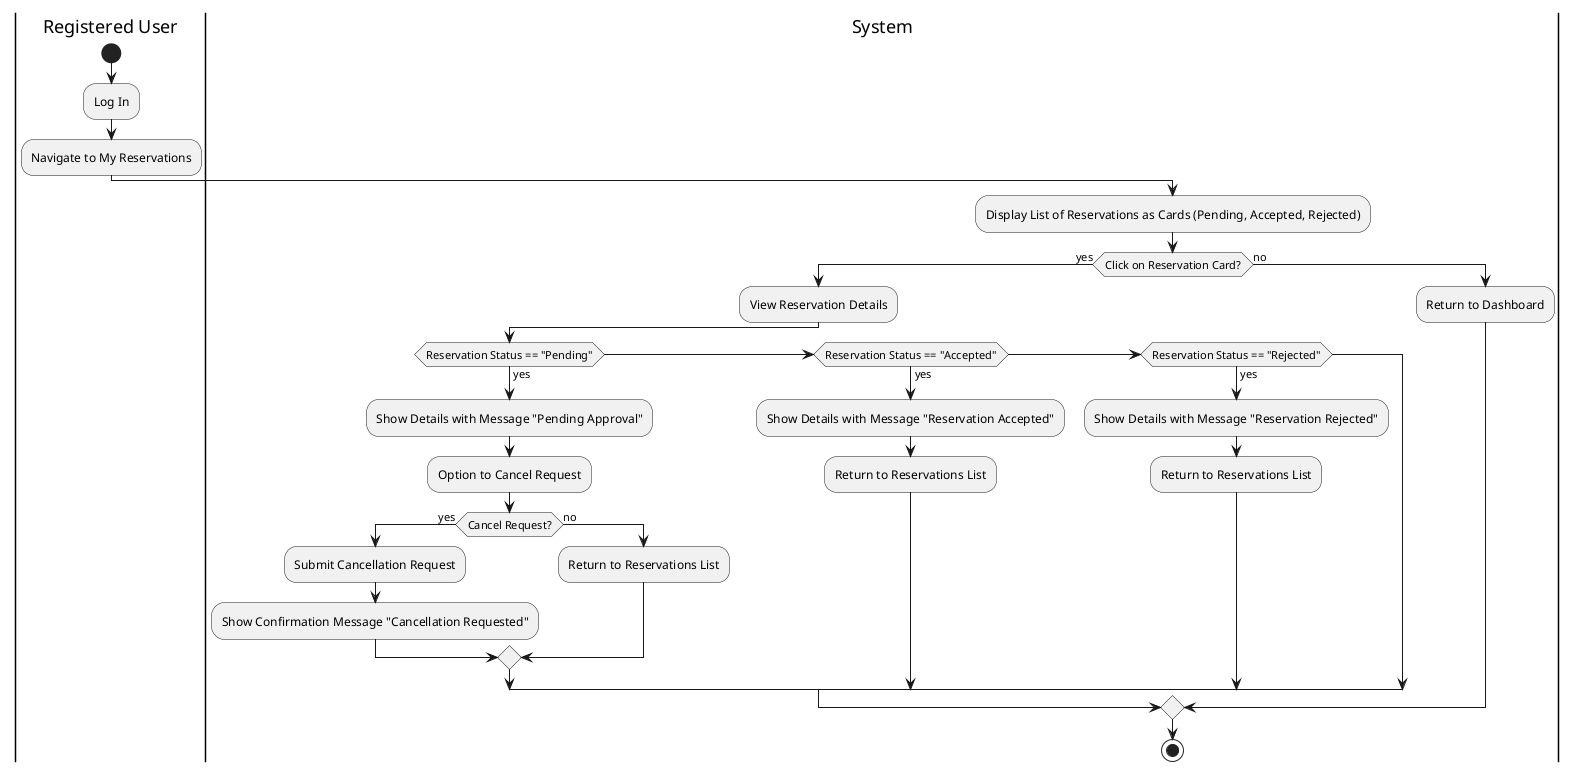 @startuml
|Registered User|
start
:Log In;
:Navigate to My Reservations;

|System|
:Display List of Reservations as Cards (Pending, Accepted, Rejected);

if (Click on Reservation Card?) then (yes)
    :View Reservation Details;
    
    if (Reservation Status == "Pending") then (yes)
        :Show Details with Message "Pending Approval";
        :Option to Cancel Request;
        if (Cancel Request?) then (yes)
            :Submit Cancellation Request;
            |System|
            :Show Confirmation Message "Cancellation Requested";
        else (no)
            :Return to Reservations List;
        endif
    else if (Reservation Status == "Accepted") then (yes)
        :Show Details with Message "Reservation Accepted";
        :Return to Reservations List;
       
    else if (Reservation Status == "Rejected") then (yes)
        :Show Details with Message "Reservation Rejected";
         :Return to Reservations List;
    endif
else (no)
    :Return to Dashboard;
endif

stop
@enduml
